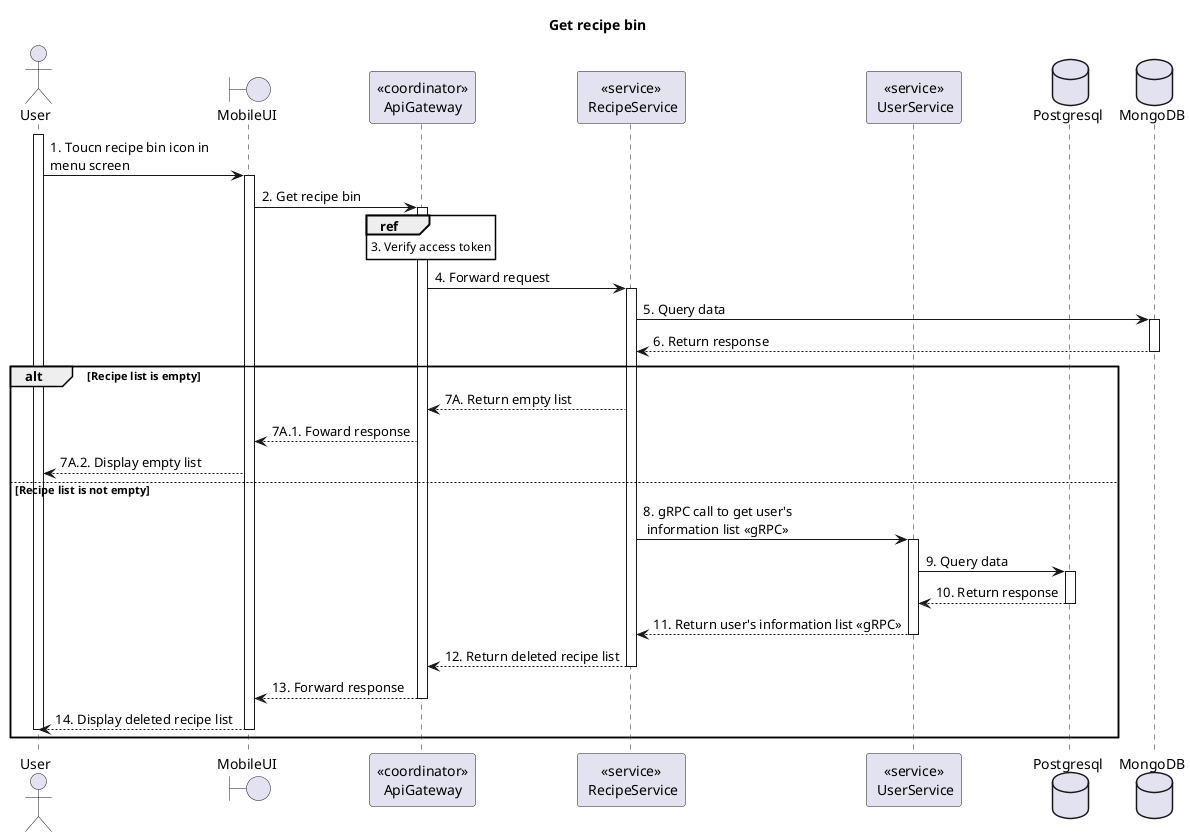 @startuml Sequence
title "Get recipe bin"
' Style section
<style>
  sequenceDiagram {
    reference {
      BackGroundColor white
    }
}
</style>

actor User
boundary MobileUI
participant "<<coordinator>>\nApiGateway" as ApiGateway
participant "<<service>>\n RecipeService" as RecipeService
participant "<<service>>\n UserService" as UserService
database Postgresql
database MongoDB

activate User
User -> MobileUI++: 1. Toucn recipe bin icon in \nmenu screen

MobileUI -> ApiGateway++: 2. Get recipe bin

ref over ApiGateway: 3. Verify access token

ApiGateway -> RecipeService++: 4. Forward request

RecipeService -> MongoDB++: 5. Query data
RecipeService <-- MongoDB--: 6. Return response

alt Recipe list is empty
    ApiGateway <-- RecipeService: 7A. Return empty list
    MobileUI <-- ApiGateway: 7A.1. Foward response
    User <-- MobileUI: 7A.2. Display empty list
else Recipe list is not empty
    RecipeService -> UserService++: 8. gRPC call to get user's \n information list <<gRPC>>
    UserService -> Postgresql++: 9. Query data
    UserService <-- Postgresql--: 10. Return response
    RecipeService <-- UserService--: 11. Return user's information list <<gRPC>>

    ApiGateway <-- RecipeService--: 12. Return deleted recipe list
    MobileUI <-- ApiGateway--: 13. Forward response
    User <-- MobileUI--: 14. Display deleted recipe list
    deactivate User
end alt

@enduml
